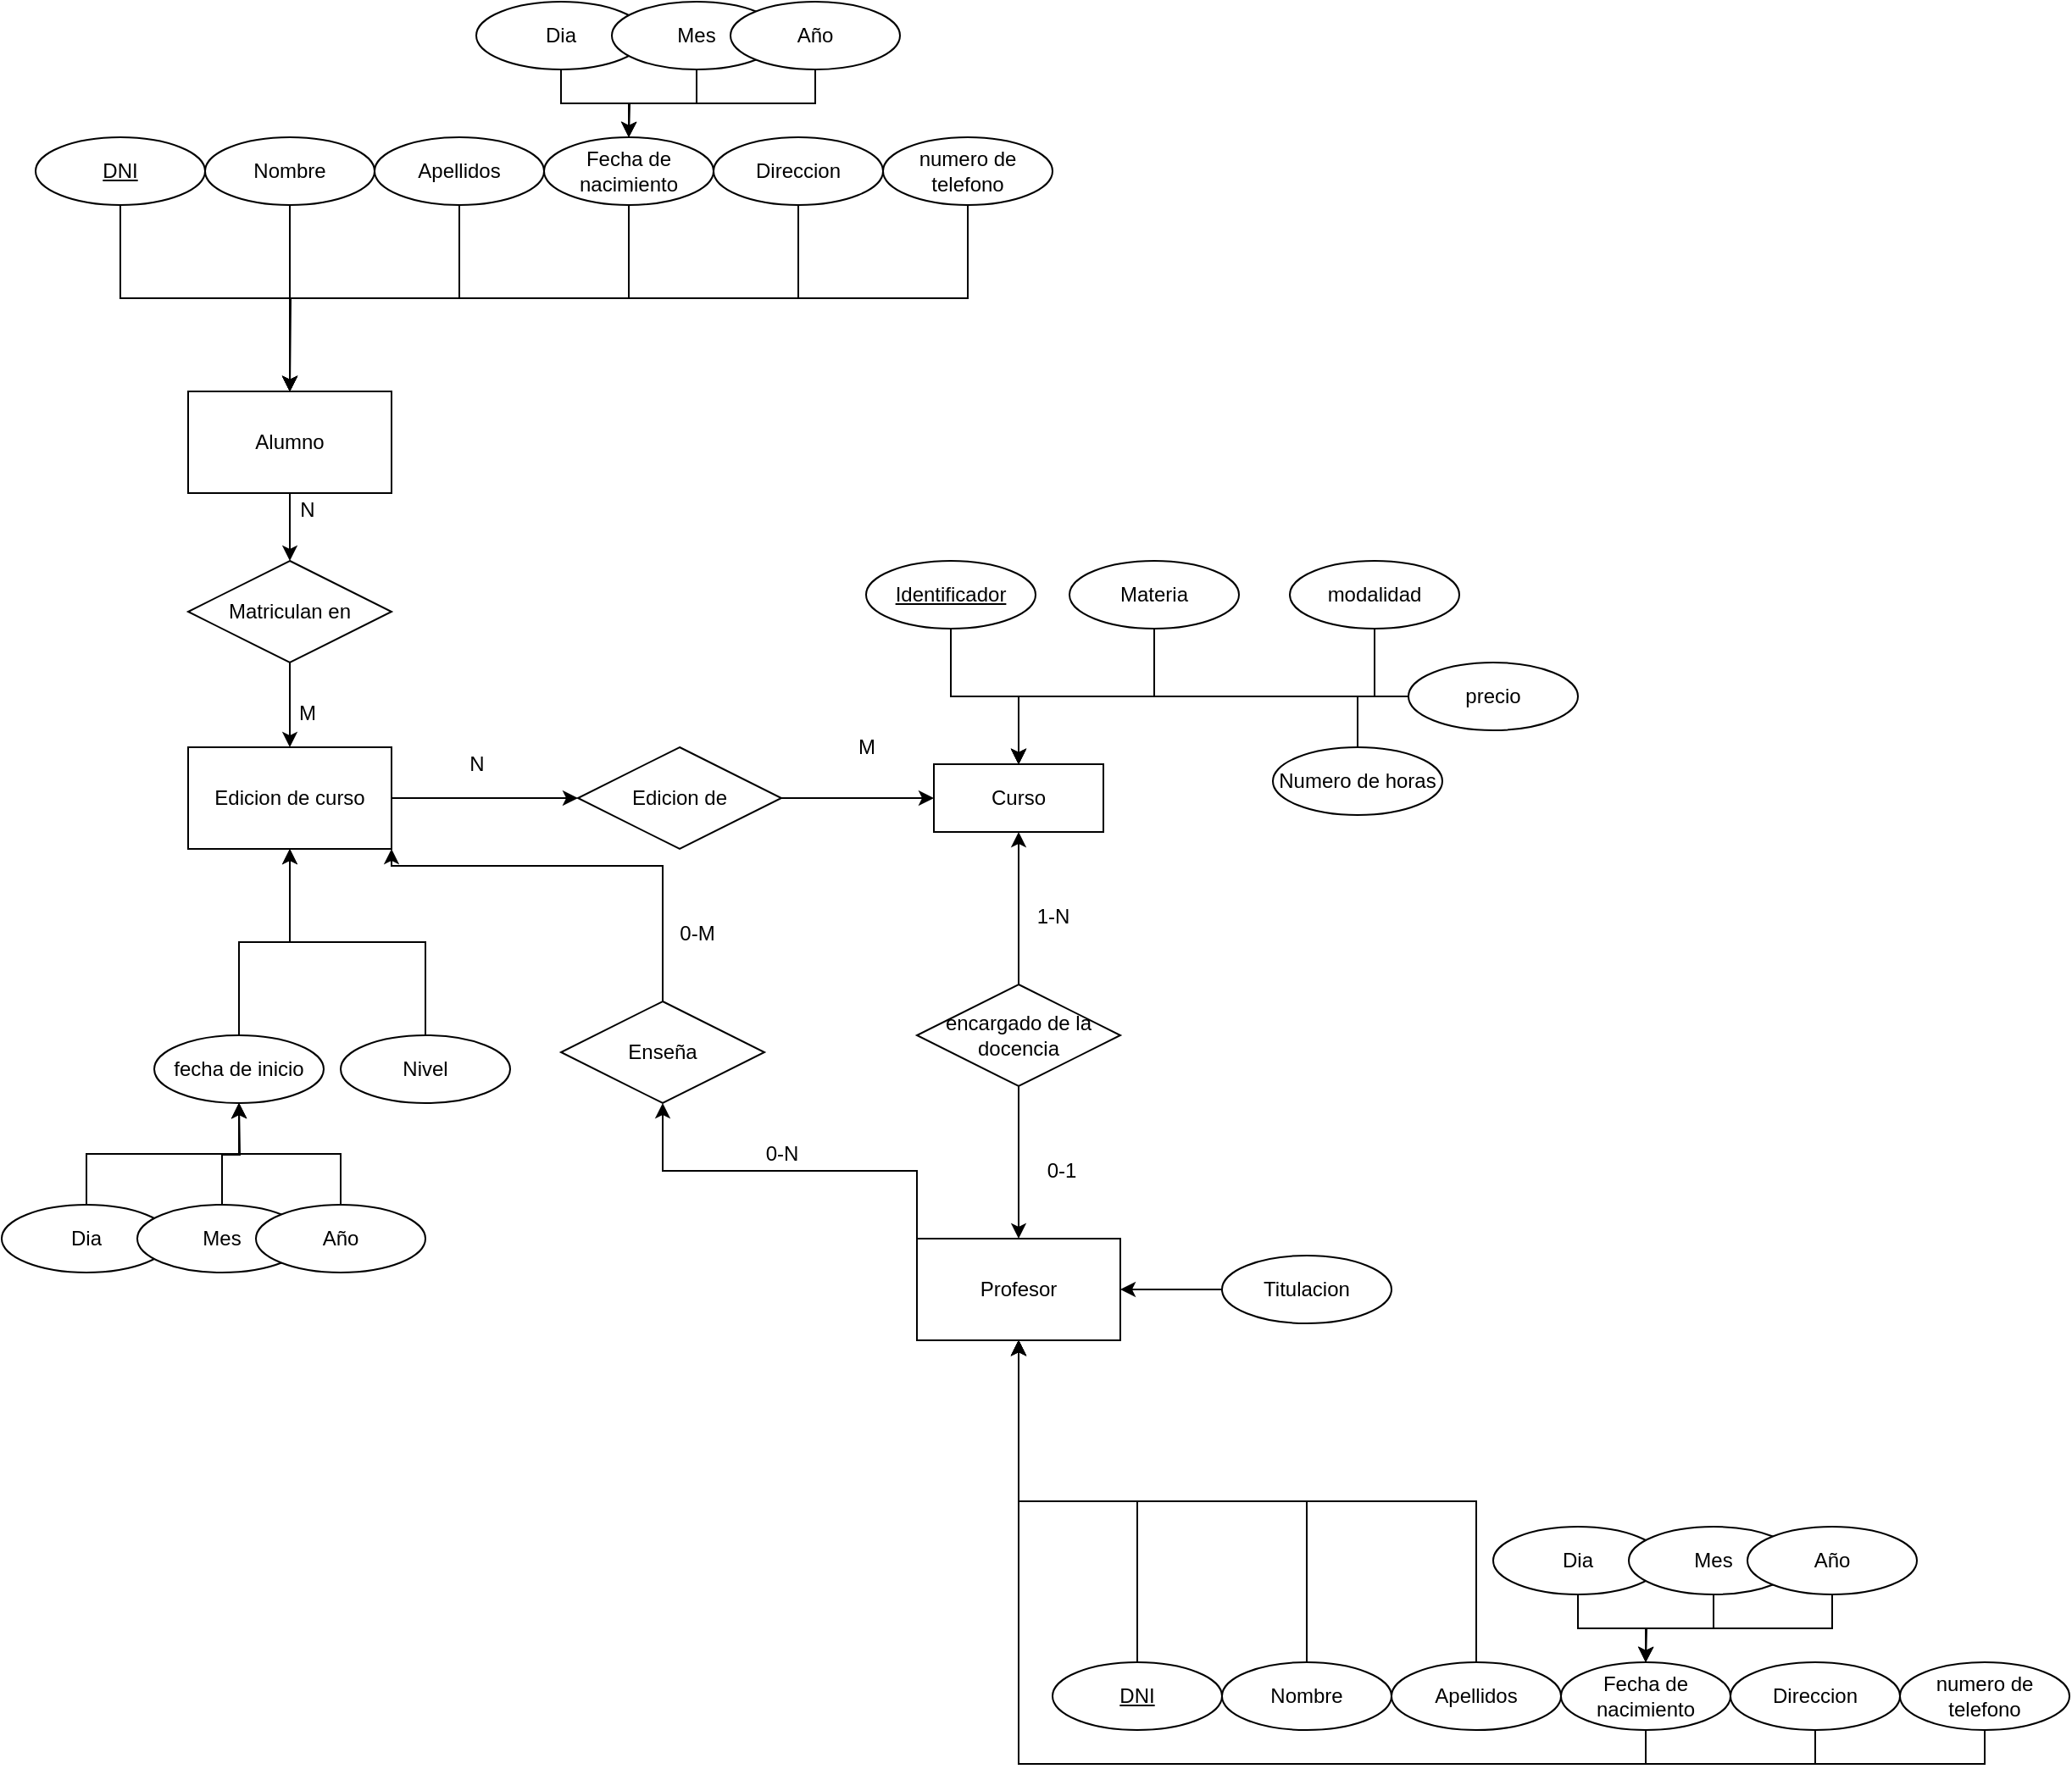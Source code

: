 <mxfile version="17.4.6" type="github">
  <diagram id="R2lEEEUBdFMjLlhIrx00" name="Page-1">
    <mxGraphModel dx="298" dy="487" grid="1" gridSize="10" guides="1" tooltips="1" connect="1" arrows="1" fold="1" page="1" pageScale="1" pageWidth="850" pageHeight="1100" math="0" shadow="0" extFonts="Permanent Marker^https://fonts.googleapis.com/css?family=Permanent+Marker">
      <root>
        <mxCell id="0" />
        <mxCell id="1" parent="0" />
        <mxCell id="ZW3YACwHZN-Id6LKbrf3-26" style="edgeStyle=orthogonalEdgeStyle;rounded=0;orthogonalLoop=1;jettySize=auto;html=1;exitX=0.5;exitY=1;exitDx=0;exitDy=0;entryX=0.5;entryY=0;entryDx=0;entryDy=0;" edge="1" parent="1" source="ZW3YACwHZN-Id6LKbrf3-1" target="ZW3YACwHZN-Id6LKbrf3-25">
          <mxGeometry relative="1" as="geometry" />
        </mxCell>
        <mxCell id="ZW3YACwHZN-Id6LKbrf3-1" value="Alumno" style="rounded=0;whiteSpace=wrap;html=1;" vertex="1" parent="1">
          <mxGeometry x="470" y="770" width="120" height="60" as="geometry" />
        </mxCell>
        <mxCell id="ZW3YACwHZN-Id6LKbrf3-13" style="edgeStyle=orthogonalEdgeStyle;rounded=0;orthogonalLoop=1;jettySize=auto;html=1;exitX=0.5;exitY=1;exitDx=0;exitDy=0;" edge="1" parent="1" source="ZW3YACwHZN-Id6LKbrf3-3" target="ZW3YACwHZN-Id6LKbrf3-1">
          <mxGeometry relative="1" as="geometry" />
        </mxCell>
        <mxCell id="ZW3YACwHZN-Id6LKbrf3-3" value="DNI" style="ellipse;whiteSpace=wrap;html=1;align=center;fontStyle=4;" vertex="1" parent="1">
          <mxGeometry x="380" y="620" width="100" height="40" as="geometry" />
        </mxCell>
        <mxCell id="ZW3YACwHZN-Id6LKbrf3-14" style="edgeStyle=orthogonalEdgeStyle;rounded=0;orthogonalLoop=1;jettySize=auto;html=1;exitX=0.5;exitY=1;exitDx=0;exitDy=0;entryX=0.5;entryY=0;entryDx=0;entryDy=0;" edge="1" parent="1" source="ZW3YACwHZN-Id6LKbrf3-4" target="ZW3YACwHZN-Id6LKbrf3-1">
          <mxGeometry relative="1" as="geometry" />
        </mxCell>
        <mxCell id="ZW3YACwHZN-Id6LKbrf3-4" value="Nombre" style="ellipse;whiteSpace=wrap;html=1;align=center;" vertex="1" parent="1">
          <mxGeometry x="480" y="620" width="100" height="40" as="geometry" />
        </mxCell>
        <mxCell id="ZW3YACwHZN-Id6LKbrf3-15" style="edgeStyle=orthogonalEdgeStyle;rounded=0;orthogonalLoop=1;jettySize=auto;html=1;exitX=0.5;exitY=1;exitDx=0;exitDy=0;" edge="1" parent="1" source="ZW3YACwHZN-Id6LKbrf3-5">
          <mxGeometry relative="1" as="geometry">
            <mxPoint x="530.0" y="770" as="targetPoint" />
          </mxGeometry>
        </mxCell>
        <mxCell id="ZW3YACwHZN-Id6LKbrf3-5" value="Apellidos" style="ellipse;whiteSpace=wrap;html=1;align=center;" vertex="1" parent="1">
          <mxGeometry x="580" y="620" width="100" height="40" as="geometry" />
        </mxCell>
        <mxCell id="ZW3YACwHZN-Id6LKbrf3-16" style="edgeStyle=orthogonalEdgeStyle;rounded=0;orthogonalLoop=1;jettySize=auto;html=1;exitX=0.5;exitY=1;exitDx=0;exitDy=0;entryX=0.5;entryY=0;entryDx=0;entryDy=0;" edge="1" parent="1" source="ZW3YACwHZN-Id6LKbrf3-6" target="ZW3YACwHZN-Id6LKbrf3-1">
          <mxGeometry relative="1" as="geometry" />
        </mxCell>
        <mxCell id="ZW3YACwHZN-Id6LKbrf3-6" value="Fecha de nacimiento" style="ellipse;whiteSpace=wrap;html=1;align=center;" vertex="1" parent="1">
          <mxGeometry x="680" y="620" width="100" height="40" as="geometry" />
        </mxCell>
        <mxCell id="ZW3YACwHZN-Id6LKbrf3-17" style="edgeStyle=orthogonalEdgeStyle;rounded=0;orthogonalLoop=1;jettySize=auto;html=1;exitX=0.5;exitY=1;exitDx=0;exitDy=0;entryX=0.5;entryY=0;entryDx=0;entryDy=0;" edge="1" parent="1" source="ZW3YACwHZN-Id6LKbrf3-8" target="ZW3YACwHZN-Id6LKbrf3-6">
          <mxGeometry relative="1" as="geometry" />
        </mxCell>
        <mxCell id="ZW3YACwHZN-Id6LKbrf3-8" value="Dia" style="ellipse;whiteSpace=wrap;html=1;align=center;" vertex="1" parent="1">
          <mxGeometry x="640" y="540" width="100" height="40" as="geometry" />
        </mxCell>
        <mxCell id="ZW3YACwHZN-Id6LKbrf3-18" style="edgeStyle=orthogonalEdgeStyle;rounded=0;orthogonalLoop=1;jettySize=auto;html=1;exitX=0.5;exitY=1;exitDx=0;exitDy=0;entryX=0.5;entryY=0;entryDx=0;entryDy=0;" edge="1" parent="1" source="ZW3YACwHZN-Id6LKbrf3-10" target="ZW3YACwHZN-Id6LKbrf3-6">
          <mxGeometry relative="1" as="geometry" />
        </mxCell>
        <mxCell id="ZW3YACwHZN-Id6LKbrf3-10" value="Mes" style="ellipse;whiteSpace=wrap;html=1;align=center;" vertex="1" parent="1">
          <mxGeometry x="720" y="540" width="100" height="40" as="geometry" />
        </mxCell>
        <mxCell id="ZW3YACwHZN-Id6LKbrf3-19" style="edgeStyle=orthogonalEdgeStyle;rounded=0;orthogonalLoop=1;jettySize=auto;html=1;exitX=0.5;exitY=1;exitDx=0;exitDy=0;" edge="1" parent="1" source="ZW3YACwHZN-Id6LKbrf3-11">
          <mxGeometry relative="1" as="geometry">
            <mxPoint x="730" y="620" as="targetPoint" />
          </mxGeometry>
        </mxCell>
        <mxCell id="ZW3YACwHZN-Id6LKbrf3-11" value="Año" style="ellipse;whiteSpace=wrap;html=1;align=center;" vertex="1" parent="1">
          <mxGeometry x="790" y="540" width="100" height="40" as="geometry" />
        </mxCell>
        <mxCell id="ZW3YACwHZN-Id6LKbrf3-22" style="edgeStyle=orthogonalEdgeStyle;rounded=0;orthogonalLoop=1;jettySize=auto;html=1;exitX=0.5;exitY=1;exitDx=0;exitDy=0;entryX=0.5;entryY=0;entryDx=0;entryDy=0;" edge="1" parent="1" source="ZW3YACwHZN-Id6LKbrf3-20" target="ZW3YACwHZN-Id6LKbrf3-1">
          <mxGeometry relative="1" as="geometry" />
        </mxCell>
        <mxCell id="ZW3YACwHZN-Id6LKbrf3-20" value="Direccion" style="ellipse;whiteSpace=wrap;html=1;align=center;" vertex="1" parent="1">
          <mxGeometry x="780" y="620" width="100" height="40" as="geometry" />
        </mxCell>
        <mxCell id="ZW3YACwHZN-Id6LKbrf3-23" style="edgeStyle=orthogonalEdgeStyle;rounded=0;orthogonalLoop=1;jettySize=auto;html=1;exitX=0.5;exitY=1;exitDx=0;exitDy=0;entryX=0.5;entryY=0;entryDx=0;entryDy=0;" edge="1" parent="1" source="ZW3YACwHZN-Id6LKbrf3-21" target="ZW3YACwHZN-Id6LKbrf3-1">
          <mxGeometry relative="1" as="geometry" />
        </mxCell>
        <mxCell id="ZW3YACwHZN-Id6LKbrf3-21" value="numero de telefono" style="ellipse;whiteSpace=wrap;html=1;align=center;" vertex="1" parent="1">
          <mxGeometry x="880" y="620" width="100" height="40" as="geometry" />
        </mxCell>
        <mxCell id="ZW3YACwHZN-Id6LKbrf3-42" style="edgeStyle=orthogonalEdgeStyle;rounded=0;orthogonalLoop=1;jettySize=auto;html=1;exitX=1;exitY=0.5;exitDx=0;exitDy=0;entryX=0;entryY=0.5;entryDx=0;entryDy=0;" edge="1" parent="1" source="ZW3YACwHZN-Id6LKbrf3-24" target="ZW3YACwHZN-Id6LKbrf3-41">
          <mxGeometry relative="1" as="geometry" />
        </mxCell>
        <mxCell id="ZW3YACwHZN-Id6LKbrf3-24" value="Edicion de curso" style="whiteSpace=wrap;html=1;align=center;" vertex="1" parent="1">
          <mxGeometry x="470" y="980" width="120" height="60" as="geometry" />
        </mxCell>
        <mxCell id="ZW3YACwHZN-Id6LKbrf3-27" style="edgeStyle=orthogonalEdgeStyle;rounded=0;orthogonalLoop=1;jettySize=auto;html=1;exitX=0.5;exitY=1;exitDx=0;exitDy=0;entryX=0.5;entryY=0;entryDx=0;entryDy=0;" edge="1" parent="1" source="ZW3YACwHZN-Id6LKbrf3-25" target="ZW3YACwHZN-Id6LKbrf3-24">
          <mxGeometry relative="1" as="geometry" />
        </mxCell>
        <mxCell id="ZW3YACwHZN-Id6LKbrf3-25" value="Matriculan en" style="shape=rhombus;perimeter=rhombusPerimeter;whiteSpace=wrap;html=1;align=center;" vertex="1" parent="1">
          <mxGeometry x="470" y="870" width="120" height="60" as="geometry" />
        </mxCell>
        <mxCell id="ZW3YACwHZN-Id6LKbrf3-28" value="N" style="text;html=1;align=center;verticalAlign=middle;resizable=0;points=[];autosize=1;strokeColor=none;fillColor=none;" vertex="1" parent="1">
          <mxGeometry x="530" y="830" width="20" height="20" as="geometry" />
        </mxCell>
        <mxCell id="ZW3YACwHZN-Id6LKbrf3-30" value="M" style="text;html=1;align=center;verticalAlign=middle;resizable=0;points=[];autosize=1;strokeColor=none;fillColor=none;" vertex="1" parent="1">
          <mxGeometry x="525" y="950" width="30" height="20" as="geometry" />
        </mxCell>
        <mxCell id="ZW3YACwHZN-Id6LKbrf3-38" style="edgeStyle=orthogonalEdgeStyle;rounded=0;orthogonalLoop=1;jettySize=auto;html=1;exitX=0.5;exitY=0;exitDx=0;exitDy=0;entryX=0.5;entryY=1;entryDx=0;entryDy=0;" edge="1" parent="1" source="ZW3YACwHZN-Id6LKbrf3-31" target="ZW3YACwHZN-Id6LKbrf3-24">
          <mxGeometry relative="1" as="geometry" />
        </mxCell>
        <mxCell id="ZW3YACwHZN-Id6LKbrf3-31" value="fecha de inicio" style="ellipse;whiteSpace=wrap;html=1;align=center;" vertex="1" parent="1">
          <mxGeometry x="450" y="1150" width="100" height="40" as="geometry" />
        </mxCell>
        <mxCell id="ZW3YACwHZN-Id6LKbrf3-35" style="edgeStyle=orthogonalEdgeStyle;rounded=0;orthogonalLoop=1;jettySize=auto;html=1;exitX=0.5;exitY=0;exitDx=0;exitDy=0;entryX=0.5;entryY=1;entryDx=0;entryDy=0;" edge="1" parent="1" source="ZW3YACwHZN-Id6LKbrf3-32" target="ZW3YACwHZN-Id6LKbrf3-31">
          <mxGeometry relative="1" as="geometry" />
        </mxCell>
        <mxCell id="ZW3YACwHZN-Id6LKbrf3-32" value="Dia" style="ellipse;whiteSpace=wrap;html=1;align=center;" vertex="1" parent="1">
          <mxGeometry x="360" y="1250" width="100" height="40" as="geometry" />
        </mxCell>
        <mxCell id="ZW3YACwHZN-Id6LKbrf3-36" style="edgeStyle=orthogonalEdgeStyle;rounded=0;orthogonalLoop=1;jettySize=auto;html=1;exitX=0.5;exitY=0;exitDx=0;exitDy=0;" edge="1" parent="1" source="ZW3YACwHZN-Id6LKbrf3-33">
          <mxGeometry relative="1" as="geometry">
            <mxPoint x="500.0" y="1190" as="targetPoint" />
          </mxGeometry>
        </mxCell>
        <mxCell id="ZW3YACwHZN-Id6LKbrf3-33" value="Mes" style="ellipse;whiteSpace=wrap;html=1;align=center;" vertex="1" parent="1">
          <mxGeometry x="440" y="1250" width="100" height="40" as="geometry" />
        </mxCell>
        <mxCell id="ZW3YACwHZN-Id6LKbrf3-37" style="edgeStyle=orthogonalEdgeStyle;rounded=0;orthogonalLoop=1;jettySize=auto;html=1;exitX=0.5;exitY=0;exitDx=0;exitDy=0;entryX=0.5;entryY=1;entryDx=0;entryDy=0;" edge="1" parent="1" source="ZW3YACwHZN-Id6LKbrf3-34" target="ZW3YACwHZN-Id6LKbrf3-31">
          <mxGeometry relative="1" as="geometry" />
        </mxCell>
        <mxCell id="ZW3YACwHZN-Id6LKbrf3-34" value="Año" style="ellipse;whiteSpace=wrap;html=1;align=center;" vertex="1" parent="1">
          <mxGeometry x="510" y="1250" width="100" height="40" as="geometry" />
        </mxCell>
        <mxCell id="ZW3YACwHZN-Id6LKbrf3-40" style="edgeStyle=orthogonalEdgeStyle;rounded=0;orthogonalLoop=1;jettySize=auto;html=1;exitX=0.5;exitY=0;exitDx=0;exitDy=0;entryX=0.5;entryY=1;entryDx=0;entryDy=0;" edge="1" parent="1" source="ZW3YACwHZN-Id6LKbrf3-39" target="ZW3YACwHZN-Id6LKbrf3-24">
          <mxGeometry relative="1" as="geometry" />
        </mxCell>
        <mxCell id="ZW3YACwHZN-Id6LKbrf3-39" value="Nivel" style="ellipse;whiteSpace=wrap;html=1;align=center;" vertex="1" parent="1">
          <mxGeometry x="560" y="1150" width="100" height="40" as="geometry" />
        </mxCell>
        <mxCell id="ZW3YACwHZN-Id6LKbrf3-46" style="edgeStyle=orthogonalEdgeStyle;rounded=0;orthogonalLoop=1;jettySize=auto;html=1;exitX=1;exitY=0.5;exitDx=0;exitDy=0;entryX=0;entryY=0.5;entryDx=0;entryDy=0;" edge="1" parent="1" source="ZW3YACwHZN-Id6LKbrf3-41" target="ZW3YACwHZN-Id6LKbrf3-45">
          <mxGeometry relative="1" as="geometry" />
        </mxCell>
        <mxCell id="ZW3YACwHZN-Id6LKbrf3-41" value="Edicion de" style="shape=rhombus;perimeter=rhombusPerimeter;whiteSpace=wrap;html=1;align=center;" vertex="1" parent="1">
          <mxGeometry x="700" y="980" width="120" height="60" as="geometry" />
        </mxCell>
        <mxCell id="ZW3YACwHZN-Id6LKbrf3-43" value="N" style="text;html=1;align=center;verticalAlign=middle;resizable=0;points=[];autosize=1;strokeColor=none;fillColor=none;" vertex="1" parent="1">
          <mxGeometry x="630" y="980" width="20" height="20" as="geometry" />
        </mxCell>
        <mxCell id="ZW3YACwHZN-Id6LKbrf3-44" value="M" style="text;html=1;align=center;verticalAlign=middle;resizable=0;points=[];autosize=1;strokeColor=none;fillColor=none;" vertex="1" parent="1">
          <mxGeometry x="855" y="970" width="30" height="20" as="geometry" />
        </mxCell>
        <mxCell id="ZW3YACwHZN-Id6LKbrf3-45" value="Curso" style="whiteSpace=wrap;html=1;align=center;" vertex="1" parent="1">
          <mxGeometry x="910" y="990" width="100" height="40" as="geometry" />
        </mxCell>
        <mxCell id="ZW3YACwHZN-Id6LKbrf3-48" style="edgeStyle=orthogonalEdgeStyle;rounded=0;orthogonalLoop=1;jettySize=auto;html=1;exitX=0.5;exitY=1;exitDx=0;exitDy=0;entryX=0.5;entryY=0;entryDx=0;entryDy=0;" edge="1" parent="1" source="ZW3YACwHZN-Id6LKbrf3-47" target="ZW3YACwHZN-Id6LKbrf3-45">
          <mxGeometry relative="1" as="geometry" />
        </mxCell>
        <mxCell id="ZW3YACwHZN-Id6LKbrf3-47" value="Identificador" style="ellipse;whiteSpace=wrap;html=1;align=center;fontStyle=4;" vertex="1" parent="1">
          <mxGeometry x="870" y="870" width="100" height="40" as="geometry" />
        </mxCell>
        <mxCell id="ZW3YACwHZN-Id6LKbrf3-50" style="edgeStyle=orthogonalEdgeStyle;rounded=0;orthogonalLoop=1;jettySize=auto;html=1;exitX=0.5;exitY=1;exitDx=0;exitDy=0;entryX=0.5;entryY=0;entryDx=0;entryDy=0;" edge="1" parent="1" source="ZW3YACwHZN-Id6LKbrf3-49" target="ZW3YACwHZN-Id6LKbrf3-45">
          <mxGeometry relative="1" as="geometry" />
        </mxCell>
        <mxCell id="ZW3YACwHZN-Id6LKbrf3-49" value="Materia" style="ellipse;whiteSpace=wrap;html=1;align=center;" vertex="1" parent="1">
          <mxGeometry x="990" y="870" width="100" height="40" as="geometry" />
        </mxCell>
        <mxCell id="ZW3YACwHZN-Id6LKbrf3-53" style="edgeStyle=orthogonalEdgeStyle;rounded=0;orthogonalLoop=1;jettySize=auto;html=1;exitX=0.5;exitY=1;exitDx=0;exitDy=0;entryX=0.5;entryY=0;entryDx=0;entryDy=0;" edge="1" parent="1" source="ZW3YACwHZN-Id6LKbrf3-52" target="ZW3YACwHZN-Id6LKbrf3-45">
          <mxGeometry relative="1" as="geometry" />
        </mxCell>
        <mxCell id="ZW3YACwHZN-Id6LKbrf3-52" value="modalidad" style="ellipse;whiteSpace=wrap;html=1;align=center;" vertex="1" parent="1">
          <mxGeometry x="1120" y="870" width="100" height="40" as="geometry" />
        </mxCell>
        <mxCell id="ZW3YACwHZN-Id6LKbrf3-55" style="edgeStyle=orthogonalEdgeStyle;rounded=0;orthogonalLoop=1;jettySize=auto;html=1;exitX=0.5;exitY=0;exitDx=0;exitDy=0;entryX=0.5;entryY=0;entryDx=0;entryDy=0;" edge="1" parent="1" source="ZW3YACwHZN-Id6LKbrf3-54" target="ZW3YACwHZN-Id6LKbrf3-45">
          <mxGeometry relative="1" as="geometry">
            <Array as="points">
              <mxPoint x="1160" y="950" />
              <mxPoint x="960" y="950" />
            </Array>
          </mxGeometry>
        </mxCell>
        <mxCell id="ZW3YACwHZN-Id6LKbrf3-54" value="Numero de horas" style="ellipse;whiteSpace=wrap;html=1;align=center;" vertex="1" parent="1">
          <mxGeometry x="1110" y="980" width="100" height="40" as="geometry" />
        </mxCell>
        <mxCell id="ZW3YACwHZN-Id6LKbrf3-57" style="edgeStyle=orthogonalEdgeStyle;rounded=0;orthogonalLoop=1;jettySize=auto;html=1;exitX=0;exitY=0.5;exitDx=0;exitDy=0;entryX=0.5;entryY=0;entryDx=0;entryDy=0;" edge="1" parent="1" source="ZW3YACwHZN-Id6LKbrf3-56" target="ZW3YACwHZN-Id6LKbrf3-45">
          <mxGeometry relative="1" as="geometry" />
        </mxCell>
        <mxCell id="ZW3YACwHZN-Id6LKbrf3-56" value="precio" style="ellipse;whiteSpace=wrap;html=1;align=center;" vertex="1" parent="1">
          <mxGeometry x="1190" y="930" width="100" height="40" as="geometry" />
        </mxCell>
        <mxCell id="ZW3YACwHZN-Id6LKbrf3-59" style="edgeStyle=orthogonalEdgeStyle;rounded=0;orthogonalLoop=1;jettySize=auto;html=1;exitX=0.5;exitY=0;exitDx=0;exitDy=0;entryX=0.5;entryY=1;entryDx=0;entryDy=0;" edge="1" parent="1" source="ZW3YACwHZN-Id6LKbrf3-58" target="ZW3YACwHZN-Id6LKbrf3-45">
          <mxGeometry relative="1" as="geometry" />
        </mxCell>
        <mxCell id="ZW3YACwHZN-Id6LKbrf3-95" style="edgeStyle=orthogonalEdgeStyle;rounded=0;orthogonalLoop=1;jettySize=auto;html=1;exitX=0.5;exitY=1;exitDx=0;exitDy=0;entryX=0.5;entryY=0;entryDx=0;entryDy=0;" edge="1" parent="1" source="ZW3YACwHZN-Id6LKbrf3-58" target="ZW3YACwHZN-Id6LKbrf3-64">
          <mxGeometry relative="1" as="geometry" />
        </mxCell>
        <mxCell id="ZW3YACwHZN-Id6LKbrf3-58" value="encargado de la docencia" style="shape=rhombus;perimeter=rhombusPerimeter;whiteSpace=wrap;html=1;align=center;" vertex="1" parent="1">
          <mxGeometry x="900" y="1120" width="120" height="60" as="geometry" />
        </mxCell>
        <mxCell id="ZW3YACwHZN-Id6LKbrf3-60" value="1-N" style="text;html=1;align=center;verticalAlign=middle;resizable=0;points=[];autosize=1;strokeColor=none;fillColor=none;" vertex="1" parent="1">
          <mxGeometry x="960" y="1070" width="40" height="20" as="geometry" />
        </mxCell>
        <mxCell id="ZW3YACwHZN-Id6LKbrf3-61" value="0-1" style="text;html=1;align=center;verticalAlign=middle;resizable=0;points=[];autosize=1;strokeColor=none;fillColor=none;" vertex="1" parent="1">
          <mxGeometry x="970" y="1220" width="30" height="20" as="geometry" />
        </mxCell>
        <mxCell id="ZW3YACwHZN-Id6LKbrf3-107" style="edgeStyle=orthogonalEdgeStyle;rounded=0;orthogonalLoop=1;jettySize=auto;html=1;exitX=0;exitY=0;exitDx=0;exitDy=0;entryX=0.5;entryY=1;entryDx=0;entryDy=0;" edge="1" parent="1" source="ZW3YACwHZN-Id6LKbrf3-64" target="ZW3YACwHZN-Id6LKbrf3-105">
          <mxGeometry relative="1" as="geometry" />
        </mxCell>
        <mxCell id="ZW3YACwHZN-Id6LKbrf3-64" value="Profesor" style="rounded=0;whiteSpace=wrap;html=1;" vertex="1" parent="1">
          <mxGeometry x="900" y="1270" width="120" height="60" as="geometry" />
        </mxCell>
        <mxCell id="ZW3YACwHZN-Id6LKbrf3-96" style="edgeStyle=orthogonalEdgeStyle;rounded=0;orthogonalLoop=1;jettySize=auto;html=1;exitX=0.5;exitY=0;exitDx=0;exitDy=0;entryX=0.5;entryY=1;entryDx=0;entryDy=0;" edge="1" parent="1" source="ZW3YACwHZN-Id6LKbrf3-83" target="ZW3YACwHZN-Id6LKbrf3-64">
          <mxGeometry relative="1" as="geometry" />
        </mxCell>
        <mxCell id="ZW3YACwHZN-Id6LKbrf3-83" value="DNI" style="ellipse;whiteSpace=wrap;html=1;align=center;fontStyle=4;" vertex="1" parent="1">
          <mxGeometry x="980" y="1520" width="100" height="40" as="geometry" />
        </mxCell>
        <mxCell id="ZW3YACwHZN-Id6LKbrf3-97" style="edgeStyle=orthogonalEdgeStyle;rounded=0;orthogonalLoop=1;jettySize=auto;html=1;exitX=0.5;exitY=0;exitDx=0;exitDy=0;entryX=0.5;entryY=1;entryDx=0;entryDy=0;" edge="1" parent="1" source="ZW3YACwHZN-Id6LKbrf3-84" target="ZW3YACwHZN-Id6LKbrf3-64">
          <mxGeometry relative="1" as="geometry" />
        </mxCell>
        <mxCell id="ZW3YACwHZN-Id6LKbrf3-84" value="Nombre" style="ellipse;whiteSpace=wrap;html=1;align=center;" vertex="1" parent="1">
          <mxGeometry x="1080" y="1520" width="100" height="40" as="geometry" />
        </mxCell>
        <mxCell id="ZW3YACwHZN-Id6LKbrf3-98" style="edgeStyle=orthogonalEdgeStyle;rounded=0;orthogonalLoop=1;jettySize=auto;html=1;exitX=0.5;exitY=0;exitDx=0;exitDy=0;entryX=0.5;entryY=1;entryDx=0;entryDy=0;" edge="1" parent="1" source="ZW3YACwHZN-Id6LKbrf3-85" target="ZW3YACwHZN-Id6LKbrf3-64">
          <mxGeometry relative="1" as="geometry" />
        </mxCell>
        <mxCell id="ZW3YACwHZN-Id6LKbrf3-85" value="Apellidos" style="ellipse;whiteSpace=wrap;html=1;align=center;" vertex="1" parent="1">
          <mxGeometry x="1180" y="1520" width="100" height="40" as="geometry" />
        </mxCell>
        <mxCell id="ZW3YACwHZN-Id6LKbrf3-99" style="edgeStyle=orthogonalEdgeStyle;rounded=0;orthogonalLoop=1;jettySize=auto;html=1;exitX=0.5;exitY=1;exitDx=0;exitDy=0;entryX=0.5;entryY=1;entryDx=0;entryDy=0;" edge="1" parent="1" source="ZW3YACwHZN-Id6LKbrf3-86" target="ZW3YACwHZN-Id6LKbrf3-64">
          <mxGeometry relative="1" as="geometry" />
        </mxCell>
        <mxCell id="ZW3YACwHZN-Id6LKbrf3-86" value="Fecha de nacimiento" style="ellipse;whiteSpace=wrap;html=1;align=center;" vertex="1" parent="1">
          <mxGeometry x="1280" y="1520" width="100" height="40" as="geometry" />
        </mxCell>
        <mxCell id="ZW3YACwHZN-Id6LKbrf3-87" style="edgeStyle=orthogonalEdgeStyle;rounded=0;orthogonalLoop=1;jettySize=auto;html=1;exitX=0.5;exitY=1;exitDx=0;exitDy=0;entryX=0.5;entryY=0;entryDx=0;entryDy=0;" edge="1" parent="1" source="ZW3YACwHZN-Id6LKbrf3-88" target="ZW3YACwHZN-Id6LKbrf3-86">
          <mxGeometry relative="1" as="geometry" />
        </mxCell>
        <mxCell id="ZW3YACwHZN-Id6LKbrf3-88" value="Dia" style="ellipse;whiteSpace=wrap;html=1;align=center;" vertex="1" parent="1">
          <mxGeometry x="1240" y="1440" width="100" height="40" as="geometry" />
        </mxCell>
        <mxCell id="ZW3YACwHZN-Id6LKbrf3-89" style="edgeStyle=orthogonalEdgeStyle;rounded=0;orthogonalLoop=1;jettySize=auto;html=1;exitX=0.5;exitY=1;exitDx=0;exitDy=0;entryX=0.5;entryY=0;entryDx=0;entryDy=0;" edge="1" parent="1" source="ZW3YACwHZN-Id6LKbrf3-90" target="ZW3YACwHZN-Id6LKbrf3-86">
          <mxGeometry relative="1" as="geometry" />
        </mxCell>
        <mxCell id="ZW3YACwHZN-Id6LKbrf3-90" value="Mes" style="ellipse;whiteSpace=wrap;html=1;align=center;" vertex="1" parent="1">
          <mxGeometry x="1320" y="1440" width="100" height="40" as="geometry" />
        </mxCell>
        <mxCell id="ZW3YACwHZN-Id6LKbrf3-91" style="edgeStyle=orthogonalEdgeStyle;rounded=0;orthogonalLoop=1;jettySize=auto;html=1;exitX=0.5;exitY=1;exitDx=0;exitDy=0;" edge="1" parent="1" source="ZW3YACwHZN-Id6LKbrf3-92">
          <mxGeometry relative="1" as="geometry">
            <mxPoint x="1330" y="1520" as="targetPoint" />
          </mxGeometry>
        </mxCell>
        <mxCell id="ZW3YACwHZN-Id6LKbrf3-92" value="Año" style="ellipse;whiteSpace=wrap;html=1;align=center;" vertex="1" parent="1">
          <mxGeometry x="1390" y="1440" width="100" height="40" as="geometry" />
        </mxCell>
        <mxCell id="ZW3YACwHZN-Id6LKbrf3-100" style="edgeStyle=orthogonalEdgeStyle;rounded=0;orthogonalLoop=1;jettySize=auto;html=1;exitX=0.5;exitY=1;exitDx=0;exitDy=0;entryX=0.5;entryY=1;entryDx=0;entryDy=0;" edge="1" parent="1" source="ZW3YACwHZN-Id6LKbrf3-93" target="ZW3YACwHZN-Id6LKbrf3-64">
          <mxGeometry relative="1" as="geometry" />
        </mxCell>
        <mxCell id="ZW3YACwHZN-Id6LKbrf3-93" value="Direccion" style="ellipse;whiteSpace=wrap;html=1;align=center;" vertex="1" parent="1">
          <mxGeometry x="1380" y="1520" width="100" height="40" as="geometry" />
        </mxCell>
        <mxCell id="ZW3YACwHZN-Id6LKbrf3-101" style="edgeStyle=orthogonalEdgeStyle;rounded=0;orthogonalLoop=1;jettySize=auto;html=1;exitX=0.5;exitY=1;exitDx=0;exitDy=0;entryX=0.5;entryY=1;entryDx=0;entryDy=0;" edge="1" parent="1" source="ZW3YACwHZN-Id6LKbrf3-94" target="ZW3YACwHZN-Id6LKbrf3-64">
          <mxGeometry relative="1" as="geometry" />
        </mxCell>
        <mxCell id="ZW3YACwHZN-Id6LKbrf3-94" value="numero de telefono" style="ellipse;whiteSpace=wrap;html=1;align=center;" vertex="1" parent="1">
          <mxGeometry x="1480" y="1520" width="100" height="40" as="geometry" />
        </mxCell>
        <mxCell id="ZW3YACwHZN-Id6LKbrf3-103" style="edgeStyle=orthogonalEdgeStyle;rounded=0;orthogonalLoop=1;jettySize=auto;html=1;exitX=0;exitY=0.5;exitDx=0;exitDy=0;entryX=1;entryY=0.5;entryDx=0;entryDy=0;" edge="1" parent="1" source="ZW3YACwHZN-Id6LKbrf3-102" target="ZW3YACwHZN-Id6LKbrf3-64">
          <mxGeometry relative="1" as="geometry" />
        </mxCell>
        <mxCell id="ZW3YACwHZN-Id6LKbrf3-102" value="Titulacion" style="ellipse;whiteSpace=wrap;html=1;align=center;" vertex="1" parent="1">
          <mxGeometry x="1080" y="1280" width="100" height="40" as="geometry" />
        </mxCell>
        <mxCell id="ZW3YACwHZN-Id6LKbrf3-106" style="edgeStyle=orthogonalEdgeStyle;rounded=0;orthogonalLoop=1;jettySize=auto;html=1;exitX=0.5;exitY=0;exitDx=0;exitDy=0;entryX=1;entryY=1;entryDx=0;entryDy=0;" edge="1" parent="1" source="ZW3YACwHZN-Id6LKbrf3-105" target="ZW3YACwHZN-Id6LKbrf3-24">
          <mxGeometry relative="1" as="geometry">
            <Array as="points">
              <mxPoint x="750" y="1050" />
              <mxPoint x="590" y="1050" />
            </Array>
          </mxGeometry>
        </mxCell>
        <mxCell id="ZW3YACwHZN-Id6LKbrf3-105" value="Enseña" style="shape=rhombus;perimeter=rhombusPerimeter;whiteSpace=wrap;html=1;align=center;" vertex="1" parent="1">
          <mxGeometry x="690" y="1130" width="120" height="60" as="geometry" />
        </mxCell>
        <mxCell id="ZW3YACwHZN-Id6LKbrf3-108" value="0-N" style="text;html=1;align=center;verticalAlign=middle;resizable=0;points=[];autosize=1;strokeColor=none;fillColor=none;" vertex="1" parent="1">
          <mxGeometry x="800" y="1210" width="40" height="20" as="geometry" />
        </mxCell>
        <mxCell id="ZW3YACwHZN-Id6LKbrf3-109" value="0-M" style="text;html=1;align=center;verticalAlign=middle;resizable=0;points=[];autosize=1;strokeColor=none;fillColor=none;" vertex="1" parent="1">
          <mxGeometry x="750" y="1080" width="40" height="20" as="geometry" />
        </mxCell>
      </root>
    </mxGraphModel>
  </diagram>
</mxfile>
